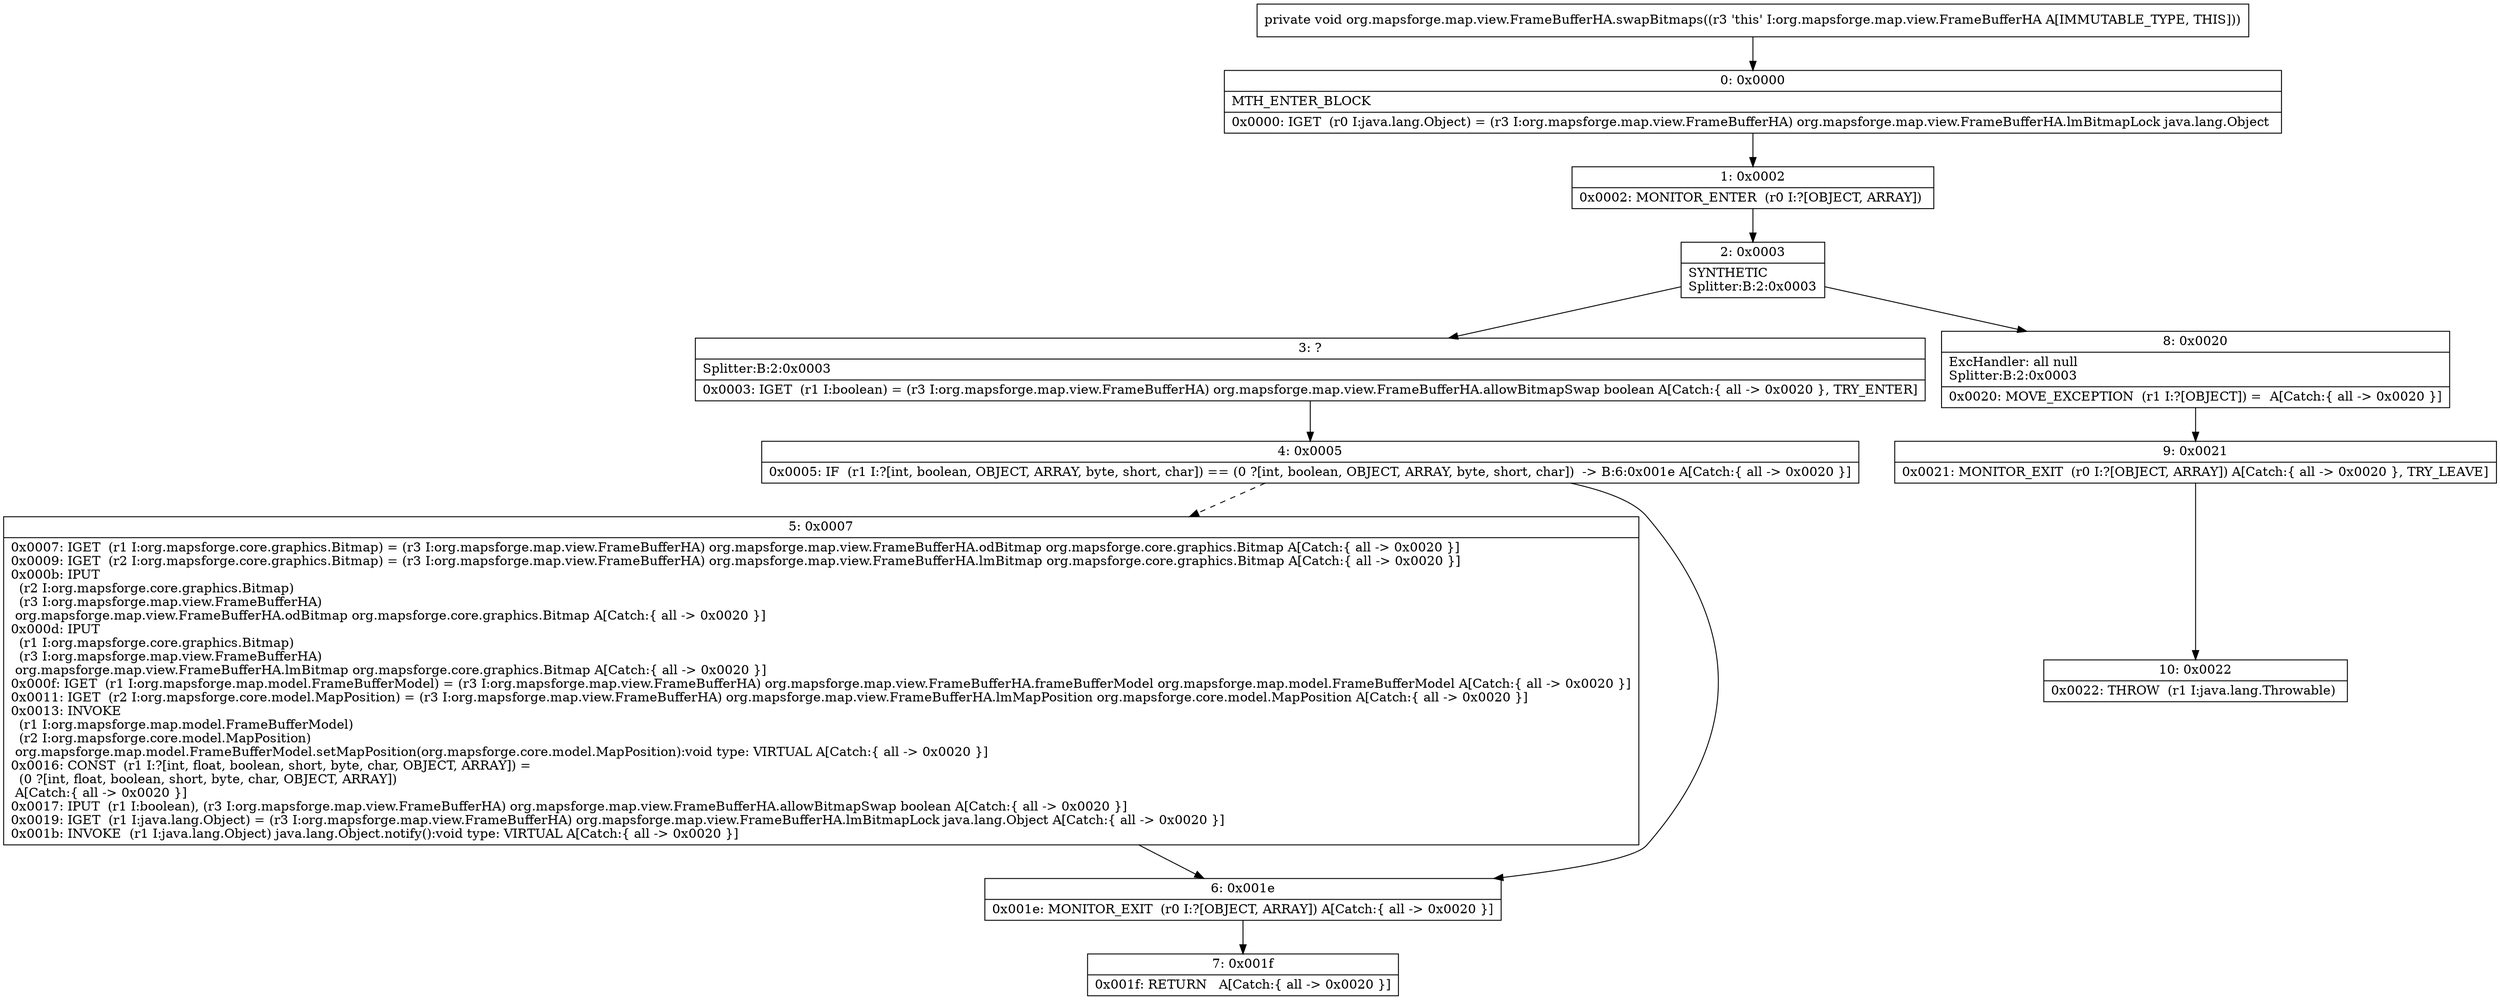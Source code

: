 digraph "CFG fororg.mapsforge.map.view.FrameBufferHA.swapBitmaps()V" {
Node_0 [shape=record,label="{0\:\ 0x0000|MTH_ENTER_BLOCK\l|0x0000: IGET  (r0 I:java.lang.Object) = (r3 I:org.mapsforge.map.view.FrameBufferHA) org.mapsforge.map.view.FrameBufferHA.lmBitmapLock java.lang.Object \l}"];
Node_1 [shape=record,label="{1\:\ 0x0002|0x0002: MONITOR_ENTER  (r0 I:?[OBJECT, ARRAY]) \l}"];
Node_2 [shape=record,label="{2\:\ 0x0003|SYNTHETIC\lSplitter:B:2:0x0003\l}"];
Node_3 [shape=record,label="{3\:\ ?|Splitter:B:2:0x0003\l|0x0003: IGET  (r1 I:boolean) = (r3 I:org.mapsforge.map.view.FrameBufferHA) org.mapsforge.map.view.FrameBufferHA.allowBitmapSwap boolean A[Catch:\{ all \-\> 0x0020 \}, TRY_ENTER]\l}"];
Node_4 [shape=record,label="{4\:\ 0x0005|0x0005: IF  (r1 I:?[int, boolean, OBJECT, ARRAY, byte, short, char]) == (0 ?[int, boolean, OBJECT, ARRAY, byte, short, char])  \-\> B:6:0x001e A[Catch:\{ all \-\> 0x0020 \}]\l}"];
Node_5 [shape=record,label="{5\:\ 0x0007|0x0007: IGET  (r1 I:org.mapsforge.core.graphics.Bitmap) = (r3 I:org.mapsforge.map.view.FrameBufferHA) org.mapsforge.map.view.FrameBufferHA.odBitmap org.mapsforge.core.graphics.Bitmap A[Catch:\{ all \-\> 0x0020 \}]\l0x0009: IGET  (r2 I:org.mapsforge.core.graphics.Bitmap) = (r3 I:org.mapsforge.map.view.FrameBufferHA) org.mapsforge.map.view.FrameBufferHA.lmBitmap org.mapsforge.core.graphics.Bitmap A[Catch:\{ all \-\> 0x0020 \}]\l0x000b: IPUT  \l  (r2 I:org.mapsforge.core.graphics.Bitmap)\l  (r3 I:org.mapsforge.map.view.FrameBufferHA)\l org.mapsforge.map.view.FrameBufferHA.odBitmap org.mapsforge.core.graphics.Bitmap A[Catch:\{ all \-\> 0x0020 \}]\l0x000d: IPUT  \l  (r1 I:org.mapsforge.core.graphics.Bitmap)\l  (r3 I:org.mapsforge.map.view.FrameBufferHA)\l org.mapsforge.map.view.FrameBufferHA.lmBitmap org.mapsforge.core.graphics.Bitmap A[Catch:\{ all \-\> 0x0020 \}]\l0x000f: IGET  (r1 I:org.mapsforge.map.model.FrameBufferModel) = (r3 I:org.mapsforge.map.view.FrameBufferHA) org.mapsforge.map.view.FrameBufferHA.frameBufferModel org.mapsforge.map.model.FrameBufferModel A[Catch:\{ all \-\> 0x0020 \}]\l0x0011: IGET  (r2 I:org.mapsforge.core.model.MapPosition) = (r3 I:org.mapsforge.map.view.FrameBufferHA) org.mapsforge.map.view.FrameBufferHA.lmMapPosition org.mapsforge.core.model.MapPosition A[Catch:\{ all \-\> 0x0020 \}]\l0x0013: INVOKE  \l  (r1 I:org.mapsforge.map.model.FrameBufferModel)\l  (r2 I:org.mapsforge.core.model.MapPosition)\l org.mapsforge.map.model.FrameBufferModel.setMapPosition(org.mapsforge.core.model.MapPosition):void type: VIRTUAL A[Catch:\{ all \-\> 0x0020 \}]\l0x0016: CONST  (r1 I:?[int, float, boolean, short, byte, char, OBJECT, ARRAY]) = \l  (0 ?[int, float, boolean, short, byte, char, OBJECT, ARRAY])\l A[Catch:\{ all \-\> 0x0020 \}]\l0x0017: IPUT  (r1 I:boolean), (r3 I:org.mapsforge.map.view.FrameBufferHA) org.mapsforge.map.view.FrameBufferHA.allowBitmapSwap boolean A[Catch:\{ all \-\> 0x0020 \}]\l0x0019: IGET  (r1 I:java.lang.Object) = (r3 I:org.mapsforge.map.view.FrameBufferHA) org.mapsforge.map.view.FrameBufferHA.lmBitmapLock java.lang.Object A[Catch:\{ all \-\> 0x0020 \}]\l0x001b: INVOKE  (r1 I:java.lang.Object) java.lang.Object.notify():void type: VIRTUAL A[Catch:\{ all \-\> 0x0020 \}]\l}"];
Node_6 [shape=record,label="{6\:\ 0x001e|0x001e: MONITOR_EXIT  (r0 I:?[OBJECT, ARRAY]) A[Catch:\{ all \-\> 0x0020 \}]\l}"];
Node_7 [shape=record,label="{7\:\ 0x001f|0x001f: RETURN   A[Catch:\{ all \-\> 0x0020 \}]\l}"];
Node_8 [shape=record,label="{8\:\ 0x0020|ExcHandler: all null\lSplitter:B:2:0x0003\l|0x0020: MOVE_EXCEPTION  (r1 I:?[OBJECT]) =  A[Catch:\{ all \-\> 0x0020 \}]\l}"];
Node_9 [shape=record,label="{9\:\ 0x0021|0x0021: MONITOR_EXIT  (r0 I:?[OBJECT, ARRAY]) A[Catch:\{ all \-\> 0x0020 \}, TRY_LEAVE]\l}"];
Node_10 [shape=record,label="{10\:\ 0x0022|0x0022: THROW  (r1 I:java.lang.Throwable) \l}"];
MethodNode[shape=record,label="{private void org.mapsforge.map.view.FrameBufferHA.swapBitmaps((r3 'this' I:org.mapsforge.map.view.FrameBufferHA A[IMMUTABLE_TYPE, THIS])) }"];
MethodNode -> Node_0;
Node_0 -> Node_1;
Node_1 -> Node_2;
Node_2 -> Node_3;
Node_2 -> Node_8;
Node_3 -> Node_4;
Node_4 -> Node_5[style=dashed];
Node_4 -> Node_6;
Node_5 -> Node_6;
Node_6 -> Node_7;
Node_8 -> Node_9;
Node_9 -> Node_10;
}

